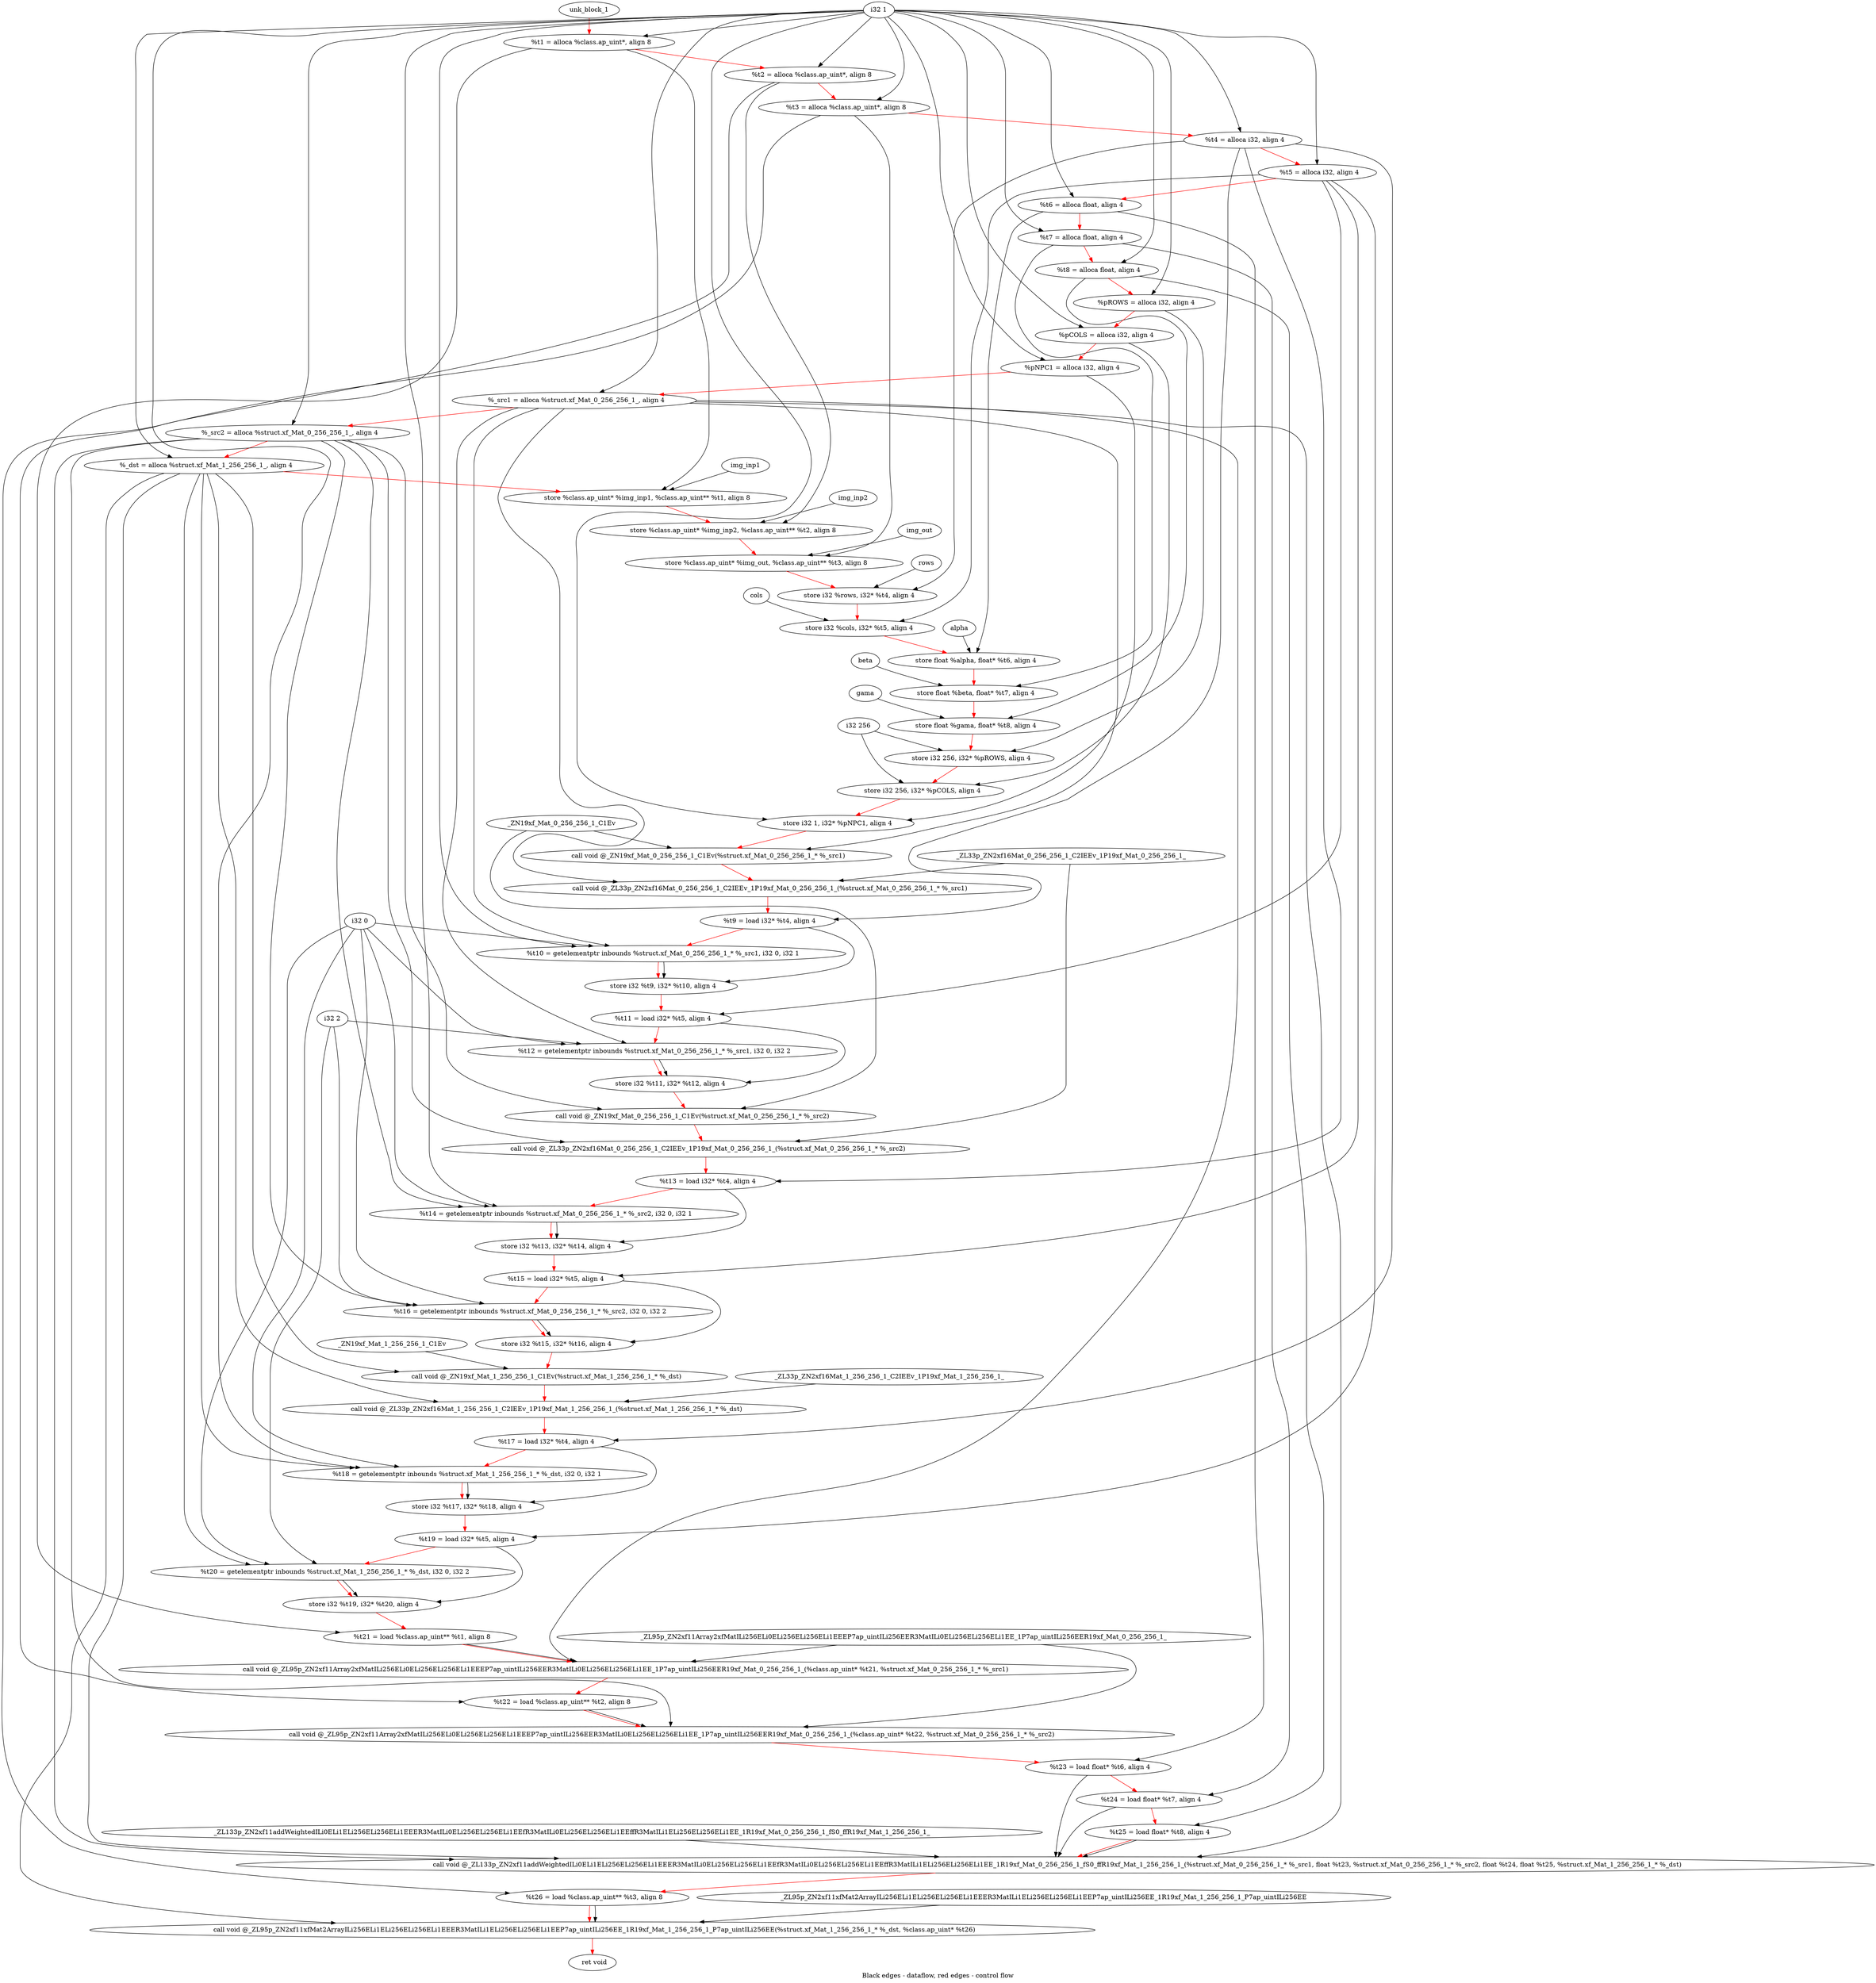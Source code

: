 digraph G {
compound=true
label="Black edges - dataflow, red edges - control flow"
"t1" [label="  %t1 = alloca %class.ap_uint*, align 8"]
"t2" [label="  %t2 = alloca %class.ap_uint*, align 8"]
"t3" [label="  %t3 = alloca %class.ap_uint*, align 8"]
"t4" [label="  %t4 = alloca i32, align 4"]
"t5" [label="  %t5 = alloca i32, align 4"]
"t6" [label="  %t6 = alloca float, align 4"]
"t7" [label="  %t7 = alloca float, align 4"]
"t8" [label="  %t8 = alloca float, align 4"]
"pROWS" [label="  %pROWS = alloca i32, align 4"]
"pCOLS" [label="  %pCOLS = alloca i32, align 4"]
"pNPC1" [label="  %pNPC1 = alloca i32, align 4"]
"_src1" [label="  %_src1 = alloca %struct.xf_Mat_0_256_256_1_, align 4"]
"_src2" [label="  %_src2 = alloca %struct.xf_Mat_0_256_256_1_, align 4"]
"_dst" [label="  %_dst = alloca %struct.xf_Mat_1_256_256_1_, align 4"]
"_1" [label="  store %class.ap_uint* %img_inp1, %class.ap_uint** %t1, align 8"]
"_2" [label="  store %class.ap_uint* %img_inp2, %class.ap_uint** %t2, align 8"]
"_3" [label="  store %class.ap_uint* %img_out, %class.ap_uint** %t3, align 8"]
"_4" [label="  store i32 %rows, i32* %t4, align 4"]
"_5" [label="  store i32 %cols, i32* %t5, align 4"]
"_6" [label="  store float %alpha, float* %t6, align 4"]
"_7" [label="  store float %beta, float* %t7, align 4"]
"_8" [label="  store float %gama, float* %t8, align 4"]
"_9" [label="  store i32 256, i32* %pROWS, align 4"]
"_10" [label="  store i32 256, i32* %pCOLS, align 4"]
"_11" [label="  store i32 1, i32* %pNPC1, align 4"]
"_12" [label="  call void @_ZN19xf_Mat_0_256_256_1_C1Ev(%struct.xf_Mat_0_256_256_1_* %_src1)"]
"_13" [label="  call void @_ZL33p_ZN2xf16Mat_0_256_256_1_C2IEEv_1P19xf_Mat_0_256_256_1_(%struct.xf_Mat_0_256_256_1_* %_src1)"]
"t9" [label="  %t9 = load i32* %t4, align 4"]
"t10" [label="  %t10 = getelementptr inbounds %struct.xf_Mat_0_256_256_1_* %_src1, i32 0, i32 1"]
"_14" [label="  store i32 %t9, i32* %t10, align 4"]
"t11" [label="  %t11 = load i32* %t5, align 4"]
"t12" [label="  %t12 = getelementptr inbounds %struct.xf_Mat_0_256_256_1_* %_src1, i32 0, i32 2"]
"_15" [label="  store i32 %t11, i32* %t12, align 4"]
"_16" [label="  call void @_ZN19xf_Mat_0_256_256_1_C1Ev(%struct.xf_Mat_0_256_256_1_* %_src2)"]
"_17" [label="  call void @_ZL33p_ZN2xf16Mat_0_256_256_1_C2IEEv_1P19xf_Mat_0_256_256_1_(%struct.xf_Mat_0_256_256_1_* %_src2)"]
"t13" [label="  %t13 = load i32* %t4, align 4"]
"t14" [label="  %t14 = getelementptr inbounds %struct.xf_Mat_0_256_256_1_* %_src2, i32 0, i32 1"]
"_18" [label="  store i32 %t13, i32* %t14, align 4"]
"t15" [label="  %t15 = load i32* %t5, align 4"]
"t16" [label="  %t16 = getelementptr inbounds %struct.xf_Mat_0_256_256_1_* %_src2, i32 0, i32 2"]
"_19" [label="  store i32 %t15, i32* %t16, align 4"]
"_20" [label="  call void @_ZN19xf_Mat_1_256_256_1_C1Ev(%struct.xf_Mat_1_256_256_1_* %_dst)"]
"_21" [label="  call void @_ZL33p_ZN2xf16Mat_1_256_256_1_C2IEEv_1P19xf_Mat_1_256_256_1_(%struct.xf_Mat_1_256_256_1_* %_dst)"]
"t17" [label="  %t17 = load i32* %t4, align 4"]
"t18" [label="  %t18 = getelementptr inbounds %struct.xf_Mat_1_256_256_1_* %_dst, i32 0, i32 1"]
"_22" [label="  store i32 %t17, i32* %t18, align 4"]
"t19" [label="  %t19 = load i32* %t5, align 4"]
"t20" [label="  %t20 = getelementptr inbounds %struct.xf_Mat_1_256_256_1_* %_dst, i32 0, i32 2"]
"_23" [label="  store i32 %t19, i32* %t20, align 4"]
"t21" [label="  %t21 = load %class.ap_uint** %t1, align 8"]
"_24" [label="  call void @_ZL95p_ZN2xf11Array2xfMatILi256ELi0ELi256ELi256ELi1EEEP7ap_uintILi256EER3MatILi0ELi256ELi256ELi1EE_1P7ap_uintILi256EER19xf_Mat_0_256_256_1_(%class.ap_uint* %t21, %struct.xf_Mat_0_256_256_1_* %_src1)"]
"t22" [label="  %t22 = load %class.ap_uint** %t2, align 8"]
"_25" [label="  call void @_ZL95p_ZN2xf11Array2xfMatILi256ELi0ELi256ELi256ELi1EEEP7ap_uintILi256EER3MatILi0ELi256ELi256ELi1EE_1P7ap_uintILi256EER19xf_Mat_0_256_256_1_(%class.ap_uint* %t22, %struct.xf_Mat_0_256_256_1_* %_src2)"]
"t23" [label="  %t23 = load float* %t6, align 4"]
"t24" [label="  %t24 = load float* %t7, align 4"]
"t25" [label="  %t25 = load float* %t8, align 4"]
"_26" [label="  call void @_ZL133p_ZN2xf11addWeightedILi0ELi1ELi256ELi256ELi1EEER3MatILi0ELi256ELi256ELi1EEfR3MatILi0ELi256ELi256ELi1EEffR3MatILi1ELi256ELi256ELi1EE_1R19xf_Mat_0_256_256_1_fS0_ffR19xf_Mat_1_256_256_1_(%struct.xf_Mat_0_256_256_1_* %_src1, float %t23, %struct.xf_Mat_0_256_256_1_* %_src2, float %t24, float %t25, %struct.xf_Mat_1_256_256_1_* %_dst)"]
"t26" [label="  %t26 = load %class.ap_uint** %t3, align 8"]
"_27" [label="  call void @_ZL95p_ZN2xf11xfMat2ArrayILi256ELi1ELi256ELi256ELi1EEER3MatILi1ELi256ELi256ELi1EEP7ap_uintILi256EE_1R19xf_Mat_1_256_256_1_P7ap_uintILi256EE(%struct.xf_Mat_1_256_256_1_* %_dst, %class.ap_uint* %t26)"]
"_28" [label="  ret void"]
"unk_block_1" -> "t1"[color=red]
"i32 1" -> "t1"
"t1" -> "t2"[color=red weight=2]
"i32 1" -> "t2"
"t2" -> "t3"[color=red weight=2]
"i32 1" -> "t3"
"t3" -> "t4"[color=red weight=2]
"i32 1" -> "t4"
"t4" -> "t5"[color=red weight=2]
"i32 1" -> "t5"
"t5" -> "t6"[color=red weight=2]
"i32 1" -> "t6"
"t6" -> "t7"[color=red weight=2]
"i32 1" -> "t7"
"t7" -> "t8"[color=red weight=2]
"i32 1" -> "t8"
"t8" -> "pROWS"[color=red weight=2]
"i32 1" -> "pROWS"
"pROWS" -> "pCOLS"[color=red weight=2]
"i32 1" -> "pCOLS"
"pCOLS" -> "pNPC1"[color=red weight=2]
"i32 1" -> "pNPC1"
"pNPC1" -> "_src1"[color=red weight=2]
"i32 1" -> "_src1"
"_src1" -> "_src2"[color=red weight=2]
"i32 1" -> "_src2"
"_src2" -> "_dst"[color=red weight=2]
"i32 1" -> "_dst"
"_dst" -> "_1"[color=red weight=2]
"img_inp1" -> "_1"
"t1" -> "_1"
"_1" -> "_2"[color=red weight=2]
"img_inp2" -> "_2"
"t2" -> "_2"
"_2" -> "_3"[color=red weight=2]
"img_out" -> "_3"
"t3" -> "_3"
"_3" -> "_4"[color=red weight=2]
"rows" -> "_4"
"t4" -> "_4"
"_4" -> "_5"[color=red weight=2]
"cols" -> "_5"
"t5" -> "_5"
"_5" -> "_6"[color=red weight=2]
"alpha" -> "_6"
"t6" -> "_6"
"_6" -> "_7"[color=red weight=2]
"beta" -> "_7"
"t7" -> "_7"
"_7" -> "_8"[color=red weight=2]
"gama" -> "_8"
"t8" -> "_8"
"_8" -> "_9"[color=red weight=2]
"i32 256" -> "_9"
"pROWS" -> "_9"
"_9" -> "_10"[color=red weight=2]
"i32 256" -> "_10"
"pCOLS" -> "_10"
"_10" -> "_11"[color=red weight=2]
"i32 1" -> "_11"
"pNPC1" -> "_11"
"_11" -> "_12"[color=red weight=2]
"_src1" -> "_12"
"_ZN19xf_Mat_0_256_256_1_C1Ev" -> "_12"
"_12" -> "_13"[color=red weight=2]
"_src1" -> "_13"
"_ZL33p_ZN2xf16Mat_0_256_256_1_C2IEEv_1P19xf_Mat_0_256_256_1_" -> "_13"
"_13" -> "t9"[color=red weight=2]
"t4" -> "t9"
"t9" -> "t10"[color=red weight=2]
"_src1" -> "t10"
"i32 0" -> "t10"
"i32 1" -> "t10"
"t10" -> "_14"[color=red weight=2]
"t9" -> "_14"
"t10" -> "_14"
"_14" -> "t11"[color=red weight=2]
"t5" -> "t11"
"t11" -> "t12"[color=red weight=2]
"_src1" -> "t12"
"i32 0" -> "t12"
"i32 2" -> "t12"
"t12" -> "_15"[color=red weight=2]
"t11" -> "_15"
"t12" -> "_15"
"_15" -> "_16"[color=red weight=2]
"_src2" -> "_16"
"_ZN19xf_Mat_0_256_256_1_C1Ev" -> "_16"
"_16" -> "_17"[color=red weight=2]
"_src2" -> "_17"
"_ZL33p_ZN2xf16Mat_0_256_256_1_C2IEEv_1P19xf_Mat_0_256_256_1_" -> "_17"
"_17" -> "t13"[color=red weight=2]
"t4" -> "t13"
"t13" -> "t14"[color=red weight=2]
"_src2" -> "t14"
"i32 0" -> "t14"
"i32 1" -> "t14"
"t14" -> "_18"[color=red weight=2]
"t13" -> "_18"
"t14" -> "_18"
"_18" -> "t15"[color=red weight=2]
"t5" -> "t15"
"t15" -> "t16"[color=red weight=2]
"_src2" -> "t16"
"i32 0" -> "t16"
"i32 2" -> "t16"
"t16" -> "_19"[color=red weight=2]
"t15" -> "_19"
"t16" -> "_19"
"_19" -> "_20"[color=red weight=2]
"_dst" -> "_20"
"_ZN19xf_Mat_1_256_256_1_C1Ev" -> "_20"
"_20" -> "_21"[color=red weight=2]
"_dst" -> "_21"
"_ZL33p_ZN2xf16Mat_1_256_256_1_C2IEEv_1P19xf_Mat_1_256_256_1_" -> "_21"
"_21" -> "t17"[color=red weight=2]
"t4" -> "t17"
"t17" -> "t18"[color=red weight=2]
"_dst" -> "t18"
"i32 0" -> "t18"
"i32 1" -> "t18"
"t18" -> "_22"[color=red weight=2]
"t17" -> "_22"
"t18" -> "_22"
"_22" -> "t19"[color=red weight=2]
"t5" -> "t19"
"t19" -> "t20"[color=red weight=2]
"_dst" -> "t20"
"i32 0" -> "t20"
"i32 2" -> "t20"
"t20" -> "_23"[color=red weight=2]
"t19" -> "_23"
"t20" -> "_23"
"_23" -> "t21"[color=red weight=2]
"t1" -> "t21"
"t21" -> "_24"[color=red weight=2]
"t21" -> "_24"
"_src1" -> "_24"
"_ZL95p_ZN2xf11Array2xfMatILi256ELi0ELi256ELi256ELi1EEEP7ap_uintILi256EER3MatILi0ELi256ELi256ELi1EE_1P7ap_uintILi256EER19xf_Mat_0_256_256_1_" -> "_24"
"_24" -> "t22"[color=red weight=2]
"t2" -> "t22"
"t22" -> "_25"[color=red weight=2]
"t22" -> "_25"
"_src2" -> "_25"
"_ZL95p_ZN2xf11Array2xfMatILi256ELi0ELi256ELi256ELi1EEEP7ap_uintILi256EER3MatILi0ELi256ELi256ELi1EE_1P7ap_uintILi256EER19xf_Mat_0_256_256_1_" -> "_25"
"_25" -> "t23"[color=red weight=2]
"t6" -> "t23"
"t23" -> "t24"[color=red weight=2]
"t7" -> "t24"
"t24" -> "t25"[color=red weight=2]
"t8" -> "t25"
"t25" -> "_26"[color=red weight=2]
"_src1" -> "_26"
"t23" -> "_26"
"_src2" -> "_26"
"t24" -> "_26"
"t25" -> "_26"
"_dst" -> "_26"
"_ZL133p_ZN2xf11addWeightedILi0ELi1ELi256ELi256ELi1EEER3MatILi0ELi256ELi256ELi1EEfR3MatILi0ELi256ELi256ELi1EEffR3MatILi1ELi256ELi256ELi1EE_1R19xf_Mat_0_256_256_1_fS0_ffR19xf_Mat_1_256_256_1_" -> "_26"
"_26" -> "t26"[color=red weight=2]
"t3" -> "t26"
"t26" -> "_27"[color=red weight=2]
"_dst" -> "_27"
"t26" -> "_27"
"_ZL95p_ZN2xf11xfMat2ArrayILi256ELi1ELi256ELi256ELi1EEER3MatILi1ELi256ELi256ELi1EEP7ap_uintILi256EE_1R19xf_Mat_1_256_256_1_P7ap_uintILi256EE" -> "_27"
"_27" -> "_28"[color=red weight=2]

}

